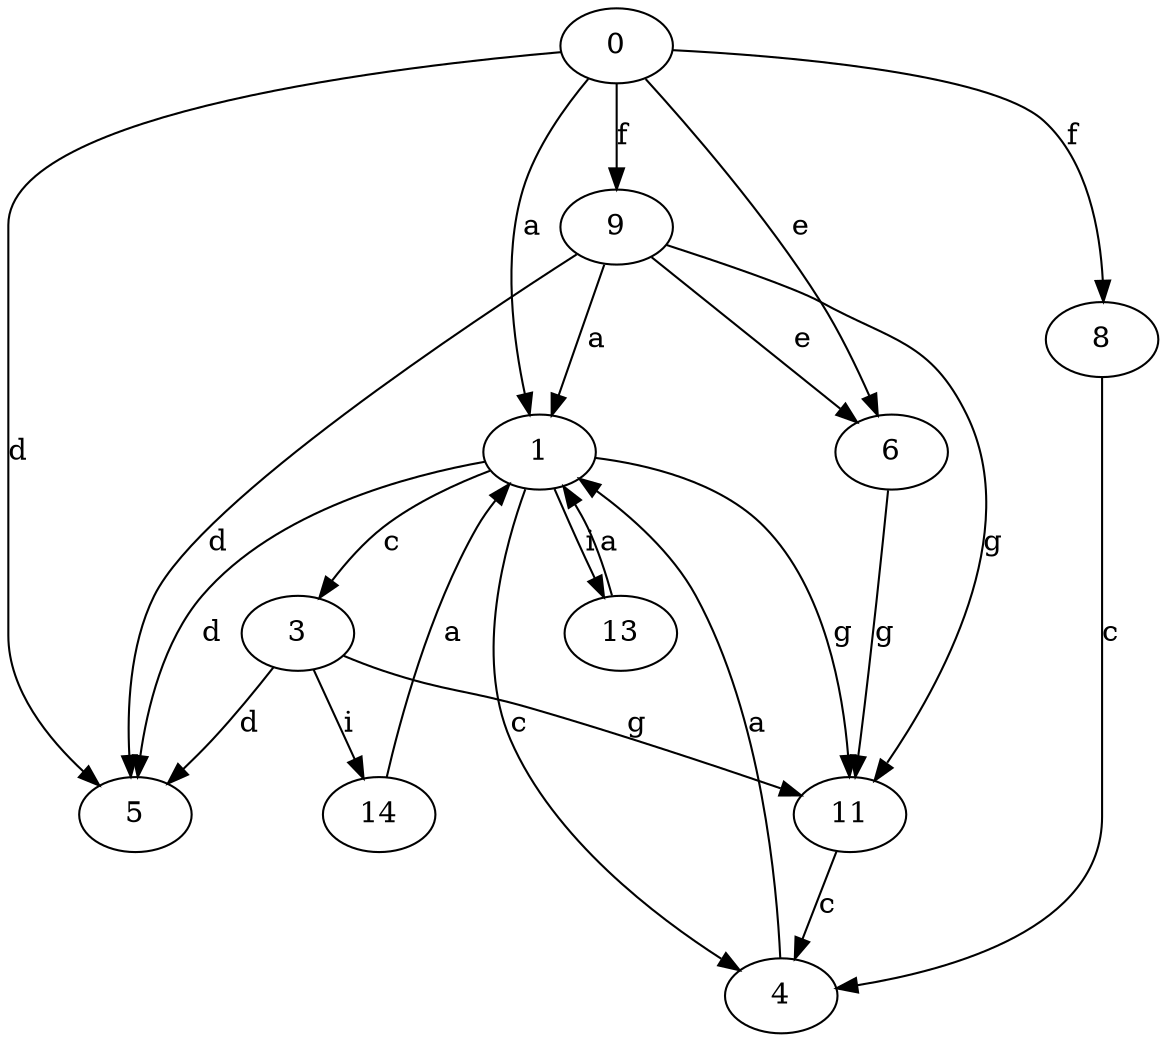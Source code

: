 strict digraph  {
0;
1;
3;
4;
5;
6;
8;
9;
11;
13;
14;
0 -> 1  [label=a];
0 -> 5  [label=d];
0 -> 6  [label=e];
0 -> 8  [label=f];
0 -> 9  [label=f];
1 -> 3  [label=c];
1 -> 4  [label=c];
1 -> 5  [label=d];
1 -> 11  [label=g];
1 -> 13  [label=i];
3 -> 5  [label=d];
3 -> 11  [label=g];
3 -> 14  [label=i];
4 -> 1  [label=a];
6 -> 11  [label=g];
8 -> 4  [label=c];
9 -> 1  [label=a];
9 -> 5  [label=d];
9 -> 6  [label=e];
9 -> 11  [label=g];
11 -> 4  [label=c];
13 -> 1  [label=a];
14 -> 1  [label=a];
}
